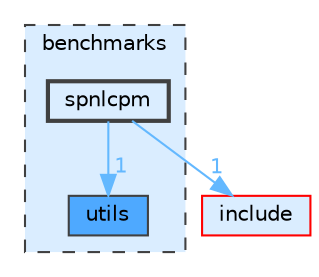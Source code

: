 digraph "benchmarks/spnlcpm"
{
 // LATEX_PDF_SIZE
  bgcolor="transparent";
  edge [fontname=Helvetica,fontsize=10,labelfontname=Helvetica,labelfontsize=10];
  node [fontname=Helvetica,fontsize=10,shape=box,height=0.2,width=0.4];
  compound=true
  subgraph clusterdir_13a41d9ad64fb9ae396cb953294783cf {
    graph [ bgcolor="#daedff", pencolor="grey25", label="benchmarks", fontname=Helvetica,fontsize=10 style="filled,dashed", URL="dir_13a41d9ad64fb9ae396cb953294783cf.html",tooltip=""]
  dir_796fef3b74254217054fe52e52796041 [label="utils", fillcolor="#4ea9ff", color="grey25", style="filled", URL="dir_796fef3b74254217054fe52e52796041.html",tooltip=""];
  dir_0541249304510235846a7197d1453dc8 [label="spnlcpm", fillcolor="#daedff", color="grey25", style="filled,bold", URL="dir_0541249304510235846a7197d1453dc8.html",tooltip=""];
  }
  dir_d44c64559bbebec7f509842c48db8b23 [label="include", fillcolor="#daedff", color="red", style="filled", URL="dir_d44c64559bbebec7f509842c48db8b23.html",tooltip=""];
  dir_0541249304510235846a7197d1453dc8->dir_796fef3b74254217054fe52e52796041 [headlabel="1", labeldistance=1.5 headhref="dir_000013_000017.html" href="dir_000013_000017.html" color="steelblue1" fontcolor="steelblue1"];
  dir_0541249304510235846a7197d1453dc8->dir_d44c64559bbebec7f509842c48db8b23 [headlabel="1", labeldistance=1.5 headhref="dir_000013_000004.html" href="dir_000013_000004.html" color="steelblue1" fontcolor="steelblue1"];
}
